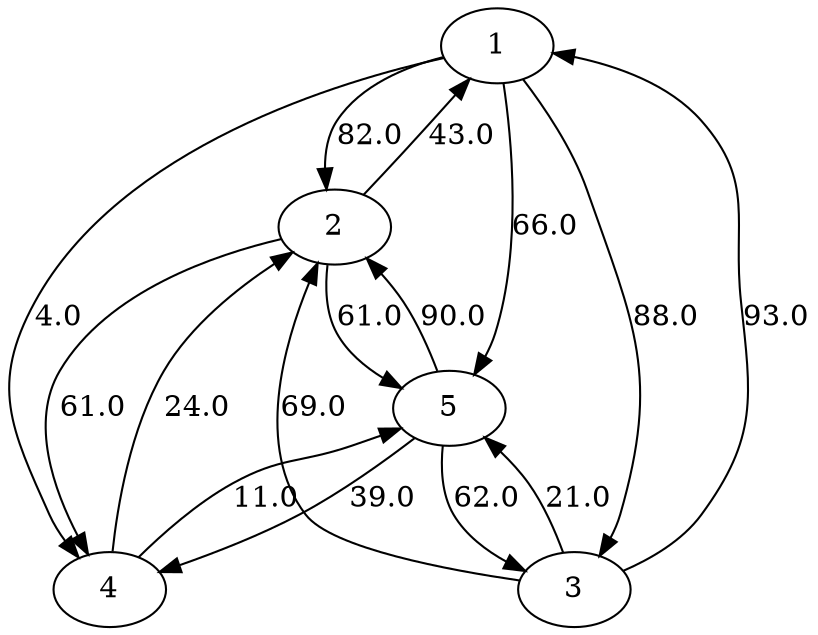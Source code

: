strict digraph G {
  1 [ label="1" ];
  2 [ label="2" ];
  3 [ label="3" ];
  4 [ label="4" ];
  5 [ label="5" ];
  3 -> 5 [ label="21.0" ];
  2 -> 5 [ label="61.0" ];
  4 -> 2 [ label="24.0" ];
  3 -> 2 [ label="69.0" ];
  1 -> 2 [ label="82.0" ];
  1 -> 4 [ label="4.0" ];
  2 -> 1 [ label="43.0" ];
  2 -> 4 [ label="61.0" ];
  5 -> 2 [ label="90.0" ];
  3 -> 1 [ label="93.0" ];
  4 -> 5 [ label="11.0" ];
  5 -> 4 [ label="39.0" ];
  5 -> 3 [ label="62.0" ];
  1 -> 3 [ label="88.0" ];
  1 -> 5 [ label="66.0" ];
}
